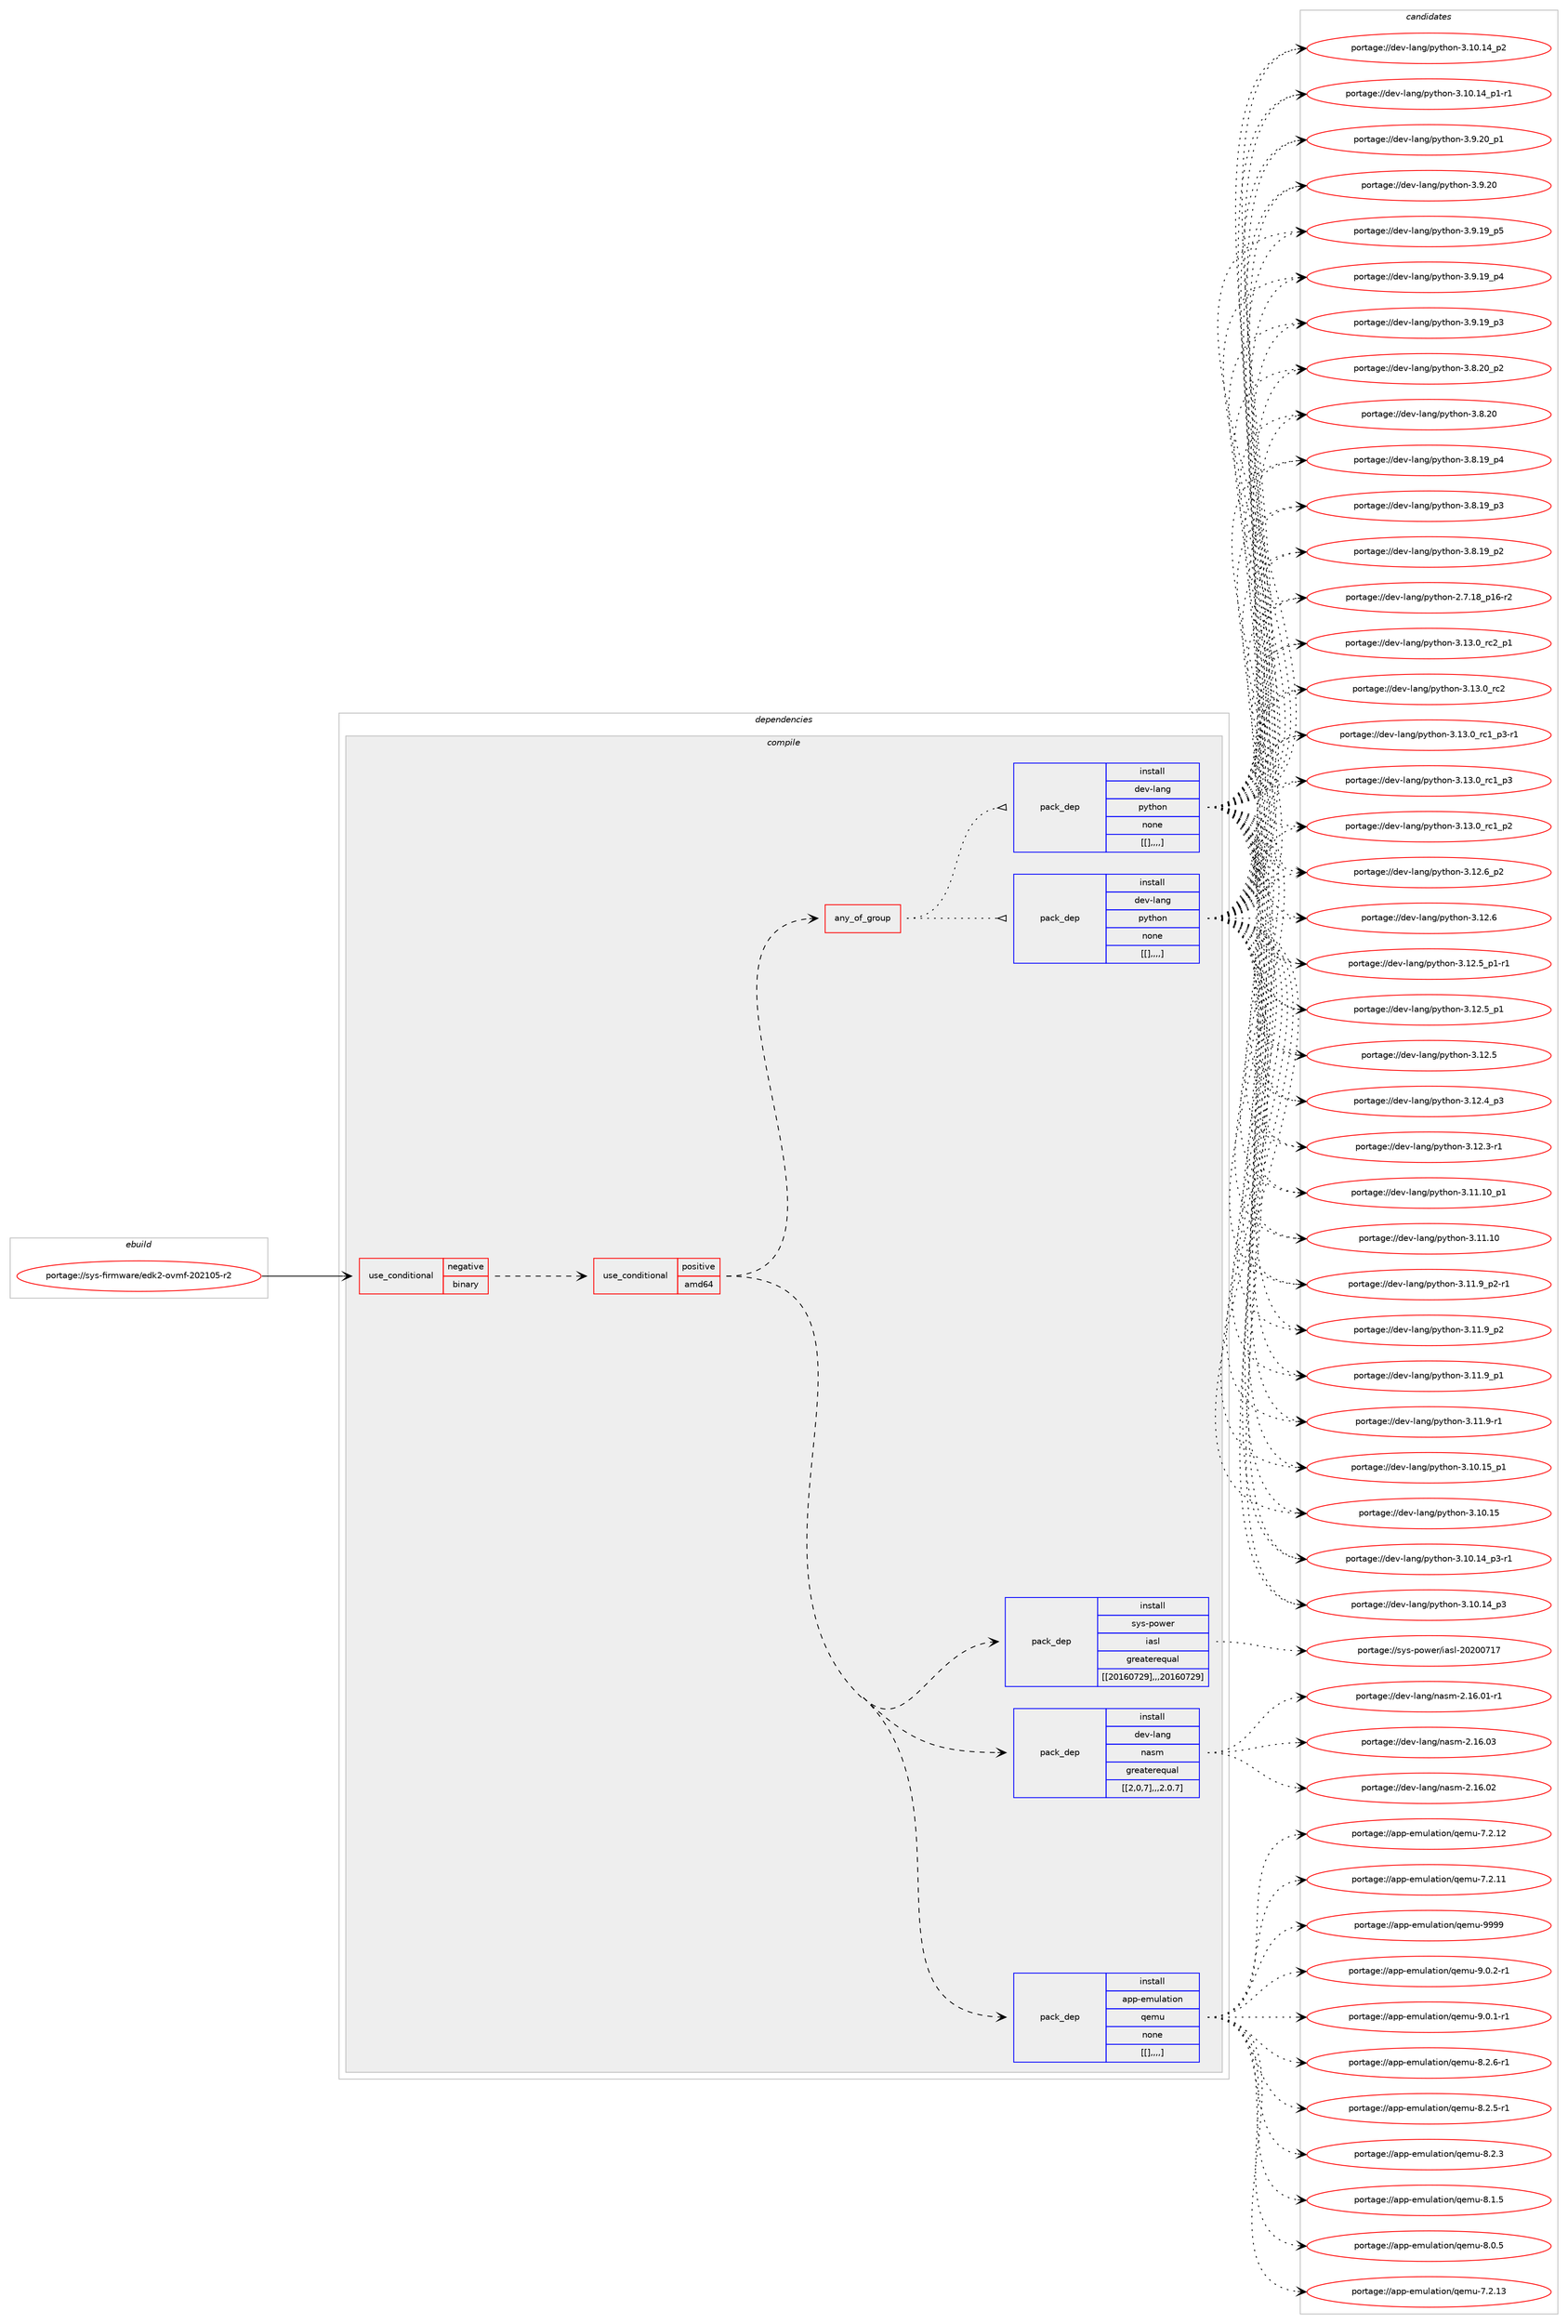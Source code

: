 digraph prolog {

# *************
# Graph options
# *************

newrank=true;
concentrate=true;
compound=true;
graph [rankdir=LR,fontname=Helvetica,fontsize=10,ranksep=1.5];#, ranksep=2.5, nodesep=0.2];
edge  [arrowhead=vee];
node  [fontname=Helvetica,fontsize=10];

# **********
# The ebuild
# **********

subgraph cluster_leftcol {
color=gray;
label=<<i>ebuild</i>>;
id [label="portage://sys-firmware/edk2-ovmf-202105-r2", color=red, width=4, href="../sys-firmware/edk2-ovmf-202105-r2.svg"];
}

# ****************
# The dependencies
# ****************

subgraph cluster_midcol {
color=gray;
label=<<i>dependencies</i>>;
subgraph cluster_compile {
fillcolor="#eeeeee";
style=filled;
label=<<i>compile</i>>;
subgraph cond120607 {
dependency447800 [label=<<TABLE BORDER="0" CELLBORDER="1" CELLSPACING="0" CELLPADDING="4"><TR><TD ROWSPAN="3" CELLPADDING="10">use_conditional</TD></TR><TR><TD>negative</TD></TR><TR><TD>binary</TD></TR></TABLE>>, shape=none, color=red];
subgraph cond120608 {
dependency447801 [label=<<TABLE BORDER="0" CELLBORDER="1" CELLSPACING="0" CELLPADDING="4"><TR><TD ROWSPAN="3" CELLPADDING="10">use_conditional</TD></TR><TR><TD>positive</TD></TR><TR><TD>amd64</TD></TR></TABLE>>, shape=none, color=red];
subgraph pack324214 {
dependency447802 [label=<<TABLE BORDER="0" CELLBORDER="1" CELLSPACING="0" CELLPADDING="4" WIDTH="220"><TR><TD ROWSPAN="6" CELLPADDING="30">pack_dep</TD></TR><TR><TD WIDTH="110">install</TD></TR><TR><TD>app-emulation</TD></TR><TR><TD>qemu</TD></TR><TR><TD>none</TD></TR><TR><TD>[[],,,,]</TD></TR></TABLE>>, shape=none, color=blue];
}
dependency447801:e -> dependency447802:w [weight=20,style="dashed",arrowhead="vee"];
subgraph pack324215 {
dependency447803 [label=<<TABLE BORDER="0" CELLBORDER="1" CELLSPACING="0" CELLPADDING="4" WIDTH="220"><TR><TD ROWSPAN="6" CELLPADDING="30">pack_dep</TD></TR><TR><TD WIDTH="110">install</TD></TR><TR><TD>dev-lang</TD></TR><TR><TD>nasm</TD></TR><TR><TD>greaterequal</TD></TR><TR><TD>[[2,0,7],,,2.0.7]</TD></TR></TABLE>>, shape=none, color=blue];
}
dependency447801:e -> dependency447803:w [weight=20,style="dashed",arrowhead="vee"];
subgraph pack324216 {
dependency447804 [label=<<TABLE BORDER="0" CELLBORDER="1" CELLSPACING="0" CELLPADDING="4" WIDTH="220"><TR><TD ROWSPAN="6" CELLPADDING="30">pack_dep</TD></TR><TR><TD WIDTH="110">install</TD></TR><TR><TD>sys-power</TD></TR><TR><TD>iasl</TD></TR><TR><TD>greaterequal</TD></TR><TR><TD>[[20160729],,,20160729]</TD></TR></TABLE>>, shape=none, color=blue];
}
dependency447801:e -> dependency447804:w [weight=20,style="dashed",arrowhead="vee"];
subgraph any2774 {
dependency447805 [label=<<TABLE BORDER="0" CELLBORDER="1" CELLSPACING="0" CELLPADDING="4"><TR><TD CELLPADDING="10">any_of_group</TD></TR></TABLE>>, shape=none, color=red];subgraph pack324217 {
dependency447806 [label=<<TABLE BORDER="0" CELLBORDER="1" CELLSPACING="0" CELLPADDING="4" WIDTH="220"><TR><TD ROWSPAN="6" CELLPADDING="30">pack_dep</TD></TR><TR><TD WIDTH="110">install</TD></TR><TR><TD>dev-lang</TD></TR><TR><TD>python</TD></TR><TR><TD>none</TD></TR><TR><TD>[[],,,,]</TD></TR></TABLE>>, shape=none, color=blue];
}
dependency447805:e -> dependency447806:w [weight=20,style="dotted",arrowhead="oinv"];
subgraph pack324218 {
dependency447807 [label=<<TABLE BORDER="0" CELLBORDER="1" CELLSPACING="0" CELLPADDING="4" WIDTH="220"><TR><TD ROWSPAN="6" CELLPADDING="30">pack_dep</TD></TR><TR><TD WIDTH="110">install</TD></TR><TR><TD>dev-lang</TD></TR><TR><TD>python</TD></TR><TR><TD>none</TD></TR><TR><TD>[[],,,,]</TD></TR></TABLE>>, shape=none, color=blue];
}
dependency447805:e -> dependency447807:w [weight=20,style="dotted",arrowhead="oinv"];
}
dependency447801:e -> dependency447805:w [weight=20,style="dashed",arrowhead="vee"];
}
dependency447800:e -> dependency447801:w [weight=20,style="dashed",arrowhead="vee"];
}
id:e -> dependency447800:w [weight=20,style="solid",arrowhead="vee"];
}
subgraph cluster_compileandrun {
fillcolor="#eeeeee";
style=filled;
label=<<i>compile and run</i>>;
}
subgraph cluster_run {
fillcolor="#eeeeee";
style=filled;
label=<<i>run</i>>;
}
}

# **************
# The candidates
# **************

subgraph cluster_choices {
rank=same;
color=gray;
label=<<i>candidates</i>>;

subgraph choice324214 {
color=black;
nodesep=1;
choice971121124510110911710897116105111110471131011091174557575757 [label="portage://app-emulation/qemu-9999", color=red, width=4,href="../app-emulation/qemu-9999.svg"];
choice971121124510110911710897116105111110471131011091174557464846504511449 [label="portage://app-emulation/qemu-9.0.2-r1", color=red, width=4,href="../app-emulation/qemu-9.0.2-r1.svg"];
choice971121124510110911710897116105111110471131011091174557464846494511449 [label="portage://app-emulation/qemu-9.0.1-r1", color=red, width=4,href="../app-emulation/qemu-9.0.1-r1.svg"];
choice971121124510110911710897116105111110471131011091174556465046544511449 [label="portage://app-emulation/qemu-8.2.6-r1", color=red, width=4,href="../app-emulation/qemu-8.2.6-r1.svg"];
choice971121124510110911710897116105111110471131011091174556465046534511449 [label="portage://app-emulation/qemu-8.2.5-r1", color=red, width=4,href="../app-emulation/qemu-8.2.5-r1.svg"];
choice97112112451011091171089711610511111047113101109117455646504651 [label="portage://app-emulation/qemu-8.2.3", color=red, width=4,href="../app-emulation/qemu-8.2.3.svg"];
choice97112112451011091171089711610511111047113101109117455646494653 [label="portage://app-emulation/qemu-8.1.5", color=red, width=4,href="../app-emulation/qemu-8.1.5.svg"];
choice97112112451011091171089711610511111047113101109117455646484653 [label="portage://app-emulation/qemu-8.0.5", color=red, width=4,href="../app-emulation/qemu-8.0.5.svg"];
choice9711211245101109117108971161051111104711310110911745554650464951 [label="portage://app-emulation/qemu-7.2.13", color=red, width=4,href="../app-emulation/qemu-7.2.13.svg"];
choice9711211245101109117108971161051111104711310110911745554650464950 [label="portage://app-emulation/qemu-7.2.12", color=red, width=4,href="../app-emulation/qemu-7.2.12.svg"];
choice9711211245101109117108971161051111104711310110911745554650464949 [label="portage://app-emulation/qemu-7.2.11", color=red, width=4,href="../app-emulation/qemu-7.2.11.svg"];
dependency447802:e -> choice971121124510110911710897116105111110471131011091174557575757:w [style=dotted,weight="100"];
dependency447802:e -> choice971121124510110911710897116105111110471131011091174557464846504511449:w [style=dotted,weight="100"];
dependency447802:e -> choice971121124510110911710897116105111110471131011091174557464846494511449:w [style=dotted,weight="100"];
dependency447802:e -> choice971121124510110911710897116105111110471131011091174556465046544511449:w [style=dotted,weight="100"];
dependency447802:e -> choice971121124510110911710897116105111110471131011091174556465046534511449:w [style=dotted,weight="100"];
dependency447802:e -> choice97112112451011091171089711610511111047113101109117455646504651:w [style=dotted,weight="100"];
dependency447802:e -> choice97112112451011091171089711610511111047113101109117455646494653:w [style=dotted,weight="100"];
dependency447802:e -> choice97112112451011091171089711610511111047113101109117455646484653:w [style=dotted,weight="100"];
dependency447802:e -> choice9711211245101109117108971161051111104711310110911745554650464951:w [style=dotted,weight="100"];
dependency447802:e -> choice9711211245101109117108971161051111104711310110911745554650464950:w [style=dotted,weight="100"];
dependency447802:e -> choice9711211245101109117108971161051111104711310110911745554650464949:w [style=dotted,weight="100"];
}
subgraph choice324215 {
color=black;
nodesep=1;
choice100101118451089711010347110971151094550464954464851 [label="portage://dev-lang/nasm-2.16.03", color=red, width=4,href="../dev-lang/nasm-2.16.03.svg"];
choice100101118451089711010347110971151094550464954464850 [label="portage://dev-lang/nasm-2.16.02", color=red, width=4,href="../dev-lang/nasm-2.16.02.svg"];
choice1001011184510897110103471109711510945504649544648494511449 [label="portage://dev-lang/nasm-2.16.01-r1", color=red, width=4,href="../dev-lang/nasm-2.16.01-r1.svg"];
dependency447803:e -> choice100101118451089711010347110971151094550464954464851:w [style=dotted,weight="100"];
dependency447803:e -> choice100101118451089711010347110971151094550464954464850:w [style=dotted,weight="100"];
dependency447803:e -> choice1001011184510897110103471109711510945504649544648494511449:w [style=dotted,weight="100"];
}
subgraph choice324216 {
color=black;
nodesep=1;
choice115121115451121111191011144710597115108455048504848554955 [label="portage://sys-power/iasl-20200717", color=red, width=4,href="../sys-power/iasl-20200717.svg"];
dependency447804:e -> choice115121115451121111191011144710597115108455048504848554955:w [style=dotted,weight="100"];
}
subgraph choice324217 {
color=black;
nodesep=1;
choice100101118451089711010347112121116104111110455146495146489511499509511249 [label="portage://dev-lang/python-3.13.0_rc2_p1", color=red, width=4,href="../dev-lang/python-3.13.0_rc2_p1.svg"];
choice10010111845108971101034711212111610411111045514649514648951149950 [label="portage://dev-lang/python-3.13.0_rc2", color=red, width=4,href="../dev-lang/python-3.13.0_rc2.svg"];
choice1001011184510897110103471121211161041111104551464951464895114994995112514511449 [label="portage://dev-lang/python-3.13.0_rc1_p3-r1", color=red, width=4,href="../dev-lang/python-3.13.0_rc1_p3-r1.svg"];
choice100101118451089711010347112121116104111110455146495146489511499499511251 [label="portage://dev-lang/python-3.13.0_rc1_p3", color=red, width=4,href="../dev-lang/python-3.13.0_rc1_p3.svg"];
choice100101118451089711010347112121116104111110455146495146489511499499511250 [label="portage://dev-lang/python-3.13.0_rc1_p2", color=red, width=4,href="../dev-lang/python-3.13.0_rc1_p2.svg"];
choice100101118451089711010347112121116104111110455146495046549511250 [label="portage://dev-lang/python-3.12.6_p2", color=red, width=4,href="../dev-lang/python-3.12.6_p2.svg"];
choice10010111845108971101034711212111610411111045514649504654 [label="portage://dev-lang/python-3.12.6", color=red, width=4,href="../dev-lang/python-3.12.6.svg"];
choice1001011184510897110103471121211161041111104551464950465395112494511449 [label="portage://dev-lang/python-3.12.5_p1-r1", color=red, width=4,href="../dev-lang/python-3.12.5_p1-r1.svg"];
choice100101118451089711010347112121116104111110455146495046539511249 [label="portage://dev-lang/python-3.12.5_p1", color=red, width=4,href="../dev-lang/python-3.12.5_p1.svg"];
choice10010111845108971101034711212111610411111045514649504653 [label="portage://dev-lang/python-3.12.5", color=red, width=4,href="../dev-lang/python-3.12.5.svg"];
choice100101118451089711010347112121116104111110455146495046529511251 [label="portage://dev-lang/python-3.12.4_p3", color=red, width=4,href="../dev-lang/python-3.12.4_p3.svg"];
choice100101118451089711010347112121116104111110455146495046514511449 [label="portage://dev-lang/python-3.12.3-r1", color=red, width=4,href="../dev-lang/python-3.12.3-r1.svg"];
choice10010111845108971101034711212111610411111045514649494649489511249 [label="portage://dev-lang/python-3.11.10_p1", color=red, width=4,href="../dev-lang/python-3.11.10_p1.svg"];
choice1001011184510897110103471121211161041111104551464949464948 [label="portage://dev-lang/python-3.11.10", color=red, width=4,href="../dev-lang/python-3.11.10.svg"];
choice1001011184510897110103471121211161041111104551464949465795112504511449 [label="portage://dev-lang/python-3.11.9_p2-r1", color=red, width=4,href="../dev-lang/python-3.11.9_p2-r1.svg"];
choice100101118451089711010347112121116104111110455146494946579511250 [label="portage://dev-lang/python-3.11.9_p2", color=red, width=4,href="../dev-lang/python-3.11.9_p2.svg"];
choice100101118451089711010347112121116104111110455146494946579511249 [label="portage://dev-lang/python-3.11.9_p1", color=red, width=4,href="../dev-lang/python-3.11.9_p1.svg"];
choice100101118451089711010347112121116104111110455146494946574511449 [label="portage://dev-lang/python-3.11.9-r1", color=red, width=4,href="../dev-lang/python-3.11.9-r1.svg"];
choice10010111845108971101034711212111610411111045514649484649539511249 [label="portage://dev-lang/python-3.10.15_p1", color=red, width=4,href="../dev-lang/python-3.10.15_p1.svg"];
choice1001011184510897110103471121211161041111104551464948464953 [label="portage://dev-lang/python-3.10.15", color=red, width=4,href="../dev-lang/python-3.10.15.svg"];
choice100101118451089711010347112121116104111110455146494846495295112514511449 [label="portage://dev-lang/python-3.10.14_p3-r1", color=red, width=4,href="../dev-lang/python-3.10.14_p3-r1.svg"];
choice10010111845108971101034711212111610411111045514649484649529511251 [label="portage://dev-lang/python-3.10.14_p3", color=red, width=4,href="../dev-lang/python-3.10.14_p3.svg"];
choice10010111845108971101034711212111610411111045514649484649529511250 [label="portage://dev-lang/python-3.10.14_p2", color=red, width=4,href="../dev-lang/python-3.10.14_p2.svg"];
choice100101118451089711010347112121116104111110455146494846495295112494511449 [label="portage://dev-lang/python-3.10.14_p1-r1", color=red, width=4,href="../dev-lang/python-3.10.14_p1-r1.svg"];
choice100101118451089711010347112121116104111110455146574650489511249 [label="portage://dev-lang/python-3.9.20_p1", color=red, width=4,href="../dev-lang/python-3.9.20_p1.svg"];
choice10010111845108971101034711212111610411111045514657465048 [label="portage://dev-lang/python-3.9.20", color=red, width=4,href="../dev-lang/python-3.9.20.svg"];
choice100101118451089711010347112121116104111110455146574649579511253 [label="portage://dev-lang/python-3.9.19_p5", color=red, width=4,href="../dev-lang/python-3.9.19_p5.svg"];
choice100101118451089711010347112121116104111110455146574649579511252 [label="portage://dev-lang/python-3.9.19_p4", color=red, width=4,href="../dev-lang/python-3.9.19_p4.svg"];
choice100101118451089711010347112121116104111110455146574649579511251 [label="portage://dev-lang/python-3.9.19_p3", color=red, width=4,href="../dev-lang/python-3.9.19_p3.svg"];
choice100101118451089711010347112121116104111110455146564650489511250 [label="portage://dev-lang/python-3.8.20_p2", color=red, width=4,href="../dev-lang/python-3.8.20_p2.svg"];
choice10010111845108971101034711212111610411111045514656465048 [label="portage://dev-lang/python-3.8.20", color=red, width=4,href="../dev-lang/python-3.8.20.svg"];
choice100101118451089711010347112121116104111110455146564649579511252 [label="portage://dev-lang/python-3.8.19_p4", color=red, width=4,href="../dev-lang/python-3.8.19_p4.svg"];
choice100101118451089711010347112121116104111110455146564649579511251 [label="portage://dev-lang/python-3.8.19_p3", color=red, width=4,href="../dev-lang/python-3.8.19_p3.svg"];
choice100101118451089711010347112121116104111110455146564649579511250 [label="portage://dev-lang/python-3.8.19_p2", color=red, width=4,href="../dev-lang/python-3.8.19_p2.svg"];
choice100101118451089711010347112121116104111110455046554649569511249544511450 [label="portage://dev-lang/python-2.7.18_p16-r2", color=red, width=4,href="../dev-lang/python-2.7.18_p16-r2.svg"];
dependency447806:e -> choice100101118451089711010347112121116104111110455146495146489511499509511249:w [style=dotted,weight="100"];
dependency447806:e -> choice10010111845108971101034711212111610411111045514649514648951149950:w [style=dotted,weight="100"];
dependency447806:e -> choice1001011184510897110103471121211161041111104551464951464895114994995112514511449:w [style=dotted,weight="100"];
dependency447806:e -> choice100101118451089711010347112121116104111110455146495146489511499499511251:w [style=dotted,weight="100"];
dependency447806:e -> choice100101118451089711010347112121116104111110455146495146489511499499511250:w [style=dotted,weight="100"];
dependency447806:e -> choice100101118451089711010347112121116104111110455146495046549511250:w [style=dotted,weight="100"];
dependency447806:e -> choice10010111845108971101034711212111610411111045514649504654:w [style=dotted,weight="100"];
dependency447806:e -> choice1001011184510897110103471121211161041111104551464950465395112494511449:w [style=dotted,weight="100"];
dependency447806:e -> choice100101118451089711010347112121116104111110455146495046539511249:w [style=dotted,weight="100"];
dependency447806:e -> choice10010111845108971101034711212111610411111045514649504653:w [style=dotted,weight="100"];
dependency447806:e -> choice100101118451089711010347112121116104111110455146495046529511251:w [style=dotted,weight="100"];
dependency447806:e -> choice100101118451089711010347112121116104111110455146495046514511449:w [style=dotted,weight="100"];
dependency447806:e -> choice10010111845108971101034711212111610411111045514649494649489511249:w [style=dotted,weight="100"];
dependency447806:e -> choice1001011184510897110103471121211161041111104551464949464948:w [style=dotted,weight="100"];
dependency447806:e -> choice1001011184510897110103471121211161041111104551464949465795112504511449:w [style=dotted,weight="100"];
dependency447806:e -> choice100101118451089711010347112121116104111110455146494946579511250:w [style=dotted,weight="100"];
dependency447806:e -> choice100101118451089711010347112121116104111110455146494946579511249:w [style=dotted,weight="100"];
dependency447806:e -> choice100101118451089711010347112121116104111110455146494946574511449:w [style=dotted,weight="100"];
dependency447806:e -> choice10010111845108971101034711212111610411111045514649484649539511249:w [style=dotted,weight="100"];
dependency447806:e -> choice1001011184510897110103471121211161041111104551464948464953:w [style=dotted,weight="100"];
dependency447806:e -> choice100101118451089711010347112121116104111110455146494846495295112514511449:w [style=dotted,weight="100"];
dependency447806:e -> choice10010111845108971101034711212111610411111045514649484649529511251:w [style=dotted,weight="100"];
dependency447806:e -> choice10010111845108971101034711212111610411111045514649484649529511250:w [style=dotted,weight="100"];
dependency447806:e -> choice100101118451089711010347112121116104111110455146494846495295112494511449:w [style=dotted,weight="100"];
dependency447806:e -> choice100101118451089711010347112121116104111110455146574650489511249:w [style=dotted,weight="100"];
dependency447806:e -> choice10010111845108971101034711212111610411111045514657465048:w [style=dotted,weight="100"];
dependency447806:e -> choice100101118451089711010347112121116104111110455146574649579511253:w [style=dotted,weight="100"];
dependency447806:e -> choice100101118451089711010347112121116104111110455146574649579511252:w [style=dotted,weight="100"];
dependency447806:e -> choice100101118451089711010347112121116104111110455146574649579511251:w [style=dotted,weight="100"];
dependency447806:e -> choice100101118451089711010347112121116104111110455146564650489511250:w [style=dotted,weight="100"];
dependency447806:e -> choice10010111845108971101034711212111610411111045514656465048:w [style=dotted,weight="100"];
dependency447806:e -> choice100101118451089711010347112121116104111110455146564649579511252:w [style=dotted,weight="100"];
dependency447806:e -> choice100101118451089711010347112121116104111110455146564649579511251:w [style=dotted,weight="100"];
dependency447806:e -> choice100101118451089711010347112121116104111110455146564649579511250:w [style=dotted,weight="100"];
dependency447806:e -> choice100101118451089711010347112121116104111110455046554649569511249544511450:w [style=dotted,weight="100"];
}
subgraph choice324218 {
color=black;
nodesep=1;
choice100101118451089711010347112121116104111110455146495146489511499509511249 [label="portage://dev-lang/python-3.13.0_rc2_p1", color=red, width=4,href="../dev-lang/python-3.13.0_rc2_p1.svg"];
choice10010111845108971101034711212111610411111045514649514648951149950 [label="portage://dev-lang/python-3.13.0_rc2", color=red, width=4,href="../dev-lang/python-3.13.0_rc2.svg"];
choice1001011184510897110103471121211161041111104551464951464895114994995112514511449 [label="portage://dev-lang/python-3.13.0_rc1_p3-r1", color=red, width=4,href="../dev-lang/python-3.13.0_rc1_p3-r1.svg"];
choice100101118451089711010347112121116104111110455146495146489511499499511251 [label="portage://dev-lang/python-3.13.0_rc1_p3", color=red, width=4,href="../dev-lang/python-3.13.0_rc1_p3.svg"];
choice100101118451089711010347112121116104111110455146495146489511499499511250 [label="portage://dev-lang/python-3.13.0_rc1_p2", color=red, width=4,href="../dev-lang/python-3.13.0_rc1_p2.svg"];
choice100101118451089711010347112121116104111110455146495046549511250 [label="portage://dev-lang/python-3.12.6_p2", color=red, width=4,href="../dev-lang/python-3.12.6_p2.svg"];
choice10010111845108971101034711212111610411111045514649504654 [label="portage://dev-lang/python-3.12.6", color=red, width=4,href="../dev-lang/python-3.12.6.svg"];
choice1001011184510897110103471121211161041111104551464950465395112494511449 [label="portage://dev-lang/python-3.12.5_p1-r1", color=red, width=4,href="../dev-lang/python-3.12.5_p1-r1.svg"];
choice100101118451089711010347112121116104111110455146495046539511249 [label="portage://dev-lang/python-3.12.5_p1", color=red, width=4,href="../dev-lang/python-3.12.5_p1.svg"];
choice10010111845108971101034711212111610411111045514649504653 [label="portage://dev-lang/python-3.12.5", color=red, width=4,href="../dev-lang/python-3.12.5.svg"];
choice100101118451089711010347112121116104111110455146495046529511251 [label="portage://dev-lang/python-3.12.4_p3", color=red, width=4,href="../dev-lang/python-3.12.4_p3.svg"];
choice100101118451089711010347112121116104111110455146495046514511449 [label="portage://dev-lang/python-3.12.3-r1", color=red, width=4,href="../dev-lang/python-3.12.3-r1.svg"];
choice10010111845108971101034711212111610411111045514649494649489511249 [label="portage://dev-lang/python-3.11.10_p1", color=red, width=4,href="../dev-lang/python-3.11.10_p1.svg"];
choice1001011184510897110103471121211161041111104551464949464948 [label="portage://dev-lang/python-3.11.10", color=red, width=4,href="../dev-lang/python-3.11.10.svg"];
choice1001011184510897110103471121211161041111104551464949465795112504511449 [label="portage://dev-lang/python-3.11.9_p2-r1", color=red, width=4,href="../dev-lang/python-3.11.9_p2-r1.svg"];
choice100101118451089711010347112121116104111110455146494946579511250 [label="portage://dev-lang/python-3.11.9_p2", color=red, width=4,href="../dev-lang/python-3.11.9_p2.svg"];
choice100101118451089711010347112121116104111110455146494946579511249 [label="portage://dev-lang/python-3.11.9_p1", color=red, width=4,href="../dev-lang/python-3.11.9_p1.svg"];
choice100101118451089711010347112121116104111110455146494946574511449 [label="portage://dev-lang/python-3.11.9-r1", color=red, width=4,href="../dev-lang/python-3.11.9-r1.svg"];
choice10010111845108971101034711212111610411111045514649484649539511249 [label="portage://dev-lang/python-3.10.15_p1", color=red, width=4,href="../dev-lang/python-3.10.15_p1.svg"];
choice1001011184510897110103471121211161041111104551464948464953 [label="portage://dev-lang/python-3.10.15", color=red, width=4,href="../dev-lang/python-3.10.15.svg"];
choice100101118451089711010347112121116104111110455146494846495295112514511449 [label="portage://dev-lang/python-3.10.14_p3-r1", color=red, width=4,href="../dev-lang/python-3.10.14_p3-r1.svg"];
choice10010111845108971101034711212111610411111045514649484649529511251 [label="portage://dev-lang/python-3.10.14_p3", color=red, width=4,href="../dev-lang/python-3.10.14_p3.svg"];
choice10010111845108971101034711212111610411111045514649484649529511250 [label="portage://dev-lang/python-3.10.14_p2", color=red, width=4,href="../dev-lang/python-3.10.14_p2.svg"];
choice100101118451089711010347112121116104111110455146494846495295112494511449 [label="portage://dev-lang/python-3.10.14_p1-r1", color=red, width=4,href="../dev-lang/python-3.10.14_p1-r1.svg"];
choice100101118451089711010347112121116104111110455146574650489511249 [label="portage://dev-lang/python-3.9.20_p1", color=red, width=4,href="../dev-lang/python-3.9.20_p1.svg"];
choice10010111845108971101034711212111610411111045514657465048 [label="portage://dev-lang/python-3.9.20", color=red, width=4,href="../dev-lang/python-3.9.20.svg"];
choice100101118451089711010347112121116104111110455146574649579511253 [label="portage://dev-lang/python-3.9.19_p5", color=red, width=4,href="../dev-lang/python-3.9.19_p5.svg"];
choice100101118451089711010347112121116104111110455146574649579511252 [label="portage://dev-lang/python-3.9.19_p4", color=red, width=4,href="../dev-lang/python-3.9.19_p4.svg"];
choice100101118451089711010347112121116104111110455146574649579511251 [label="portage://dev-lang/python-3.9.19_p3", color=red, width=4,href="../dev-lang/python-3.9.19_p3.svg"];
choice100101118451089711010347112121116104111110455146564650489511250 [label="portage://dev-lang/python-3.8.20_p2", color=red, width=4,href="../dev-lang/python-3.8.20_p2.svg"];
choice10010111845108971101034711212111610411111045514656465048 [label="portage://dev-lang/python-3.8.20", color=red, width=4,href="../dev-lang/python-3.8.20.svg"];
choice100101118451089711010347112121116104111110455146564649579511252 [label="portage://dev-lang/python-3.8.19_p4", color=red, width=4,href="../dev-lang/python-3.8.19_p4.svg"];
choice100101118451089711010347112121116104111110455146564649579511251 [label="portage://dev-lang/python-3.8.19_p3", color=red, width=4,href="../dev-lang/python-3.8.19_p3.svg"];
choice100101118451089711010347112121116104111110455146564649579511250 [label="portage://dev-lang/python-3.8.19_p2", color=red, width=4,href="../dev-lang/python-3.8.19_p2.svg"];
choice100101118451089711010347112121116104111110455046554649569511249544511450 [label="portage://dev-lang/python-2.7.18_p16-r2", color=red, width=4,href="../dev-lang/python-2.7.18_p16-r2.svg"];
dependency447807:e -> choice100101118451089711010347112121116104111110455146495146489511499509511249:w [style=dotted,weight="100"];
dependency447807:e -> choice10010111845108971101034711212111610411111045514649514648951149950:w [style=dotted,weight="100"];
dependency447807:e -> choice1001011184510897110103471121211161041111104551464951464895114994995112514511449:w [style=dotted,weight="100"];
dependency447807:e -> choice100101118451089711010347112121116104111110455146495146489511499499511251:w [style=dotted,weight="100"];
dependency447807:e -> choice100101118451089711010347112121116104111110455146495146489511499499511250:w [style=dotted,weight="100"];
dependency447807:e -> choice100101118451089711010347112121116104111110455146495046549511250:w [style=dotted,weight="100"];
dependency447807:e -> choice10010111845108971101034711212111610411111045514649504654:w [style=dotted,weight="100"];
dependency447807:e -> choice1001011184510897110103471121211161041111104551464950465395112494511449:w [style=dotted,weight="100"];
dependency447807:e -> choice100101118451089711010347112121116104111110455146495046539511249:w [style=dotted,weight="100"];
dependency447807:e -> choice10010111845108971101034711212111610411111045514649504653:w [style=dotted,weight="100"];
dependency447807:e -> choice100101118451089711010347112121116104111110455146495046529511251:w [style=dotted,weight="100"];
dependency447807:e -> choice100101118451089711010347112121116104111110455146495046514511449:w [style=dotted,weight="100"];
dependency447807:e -> choice10010111845108971101034711212111610411111045514649494649489511249:w [style=dotted,weight="100"];
dependency447807:e -> choice1001011184510897110103471121211161041111104551464949464948:w [style=dotted,weight="100"];
dependency447807:e -> choice1001011184510897110103471121211161041111104551464949465795112504511449:w [style=dotted,weight="100"];
dependency447807:e -> choice100101118451089711010347112121116104111110455146494946579511250:w [style=dotted,weight="100"];
dependency447807:e -> choice100101118451089711010347112121116104111110455146494946579511249:w [style=dotted,weight="100"];
dependency447807:e -> choice100101118451089711010347112121116104111110455146494946574511449:w [style=dotted,weight="100"];
dependency447807:e -> choice10010111845108971101034711212111610411111045514649484649539511249:w [style=dotted,weight="100"];
dependency447807:e -> choice1001011184510897110103471121211161041111104551464948464953:w [style=dotted,weight="100"];
dependency447807:e -> choice100101118451089711010347112121116104111110455146494846495295112514511449:w [style=dotted,weight="100"];
dependency447807:e -> choice10010111845108971101034711212111610411111045514649484649529511251:w [style=dotted,weight="100"];
dependency447807:e -> choice10010111845108971101034711212111610411111045514649484649529511250:w [style=dotted,weight="100"];
dependency447807:e -> choice100101118451089711010347112121116104111110455146494846495295112494511449:w [style=dotted,weight="100"];
dependency447807:e -> choice100101118451089711010347112121116104111110455146574650489511249:w [style=dotted,weight="100"];
dependency447807:e -> choice10010111845108971101034711212111610411111045514657465048:w [style=dotted,weight="100"];
dependency447807:e -> choice100101118451089711010347112121116104111110455146574649579511253:w [style=dotted,weight="100"];
dependency447807:e -> choice100101118451089711010347112121116104111110455146574649579511252:w [style=dotted,weight="100"];
dependency447807:e -> choice100101118451089711010347112121116104111110455146574649579511251:w [style=dotted,weight="100"];
dependency447807:e -> choice100101118451089711010347112121116104111110455146564650489511250:w [style=dotted,weight="100"];
dependency447807:e -> choice10010111845108971101034711212111610411111045514656465048:w [style=dotted,weight="100"];
dependency447807:e -> choice100101118451089711010347112121116104111110455146564649579511252:w [style=dotted,weight="100"];
dependency447807:e -> choice100101118451089711010347112121116104111110455146564649579511251:w [style=dotted,weight="100"];
dependency447807:e -> choice100101118451089711010347112121116104111110455146564649579511250:w [style=dotted,weight="100"];
dependency447807:e -> choice100101118451089711010347112121116104111110455046554649569511249544511450:w [style=dotted,weight="100"];
}
}

}
